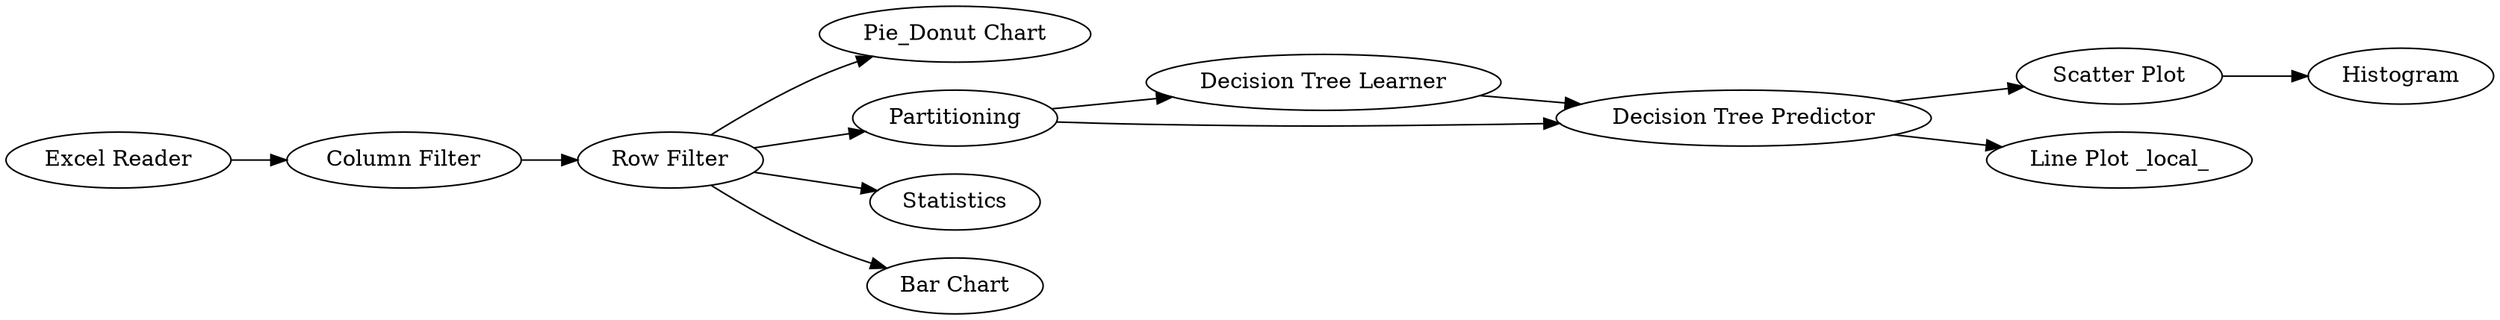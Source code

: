 digraph {
	245 -> 5
	246 -> 4
	245 -> 12
	11 -> 248
	4 -> 11
	12 -> 4
	12 -> 246
	1 -> 2
	245 -> 9
	245 -> 7
	2 -> 245
	4 -> 247
	245 [label="Row Filter"]
	5 [label="Pie_Donut Chart"]
	246 [label="Decision Tree Learner"]
	247 [label="Line Plot _local_"]
	248 [label=Histogram]
	1 [label="Excel Reader"]
	7 [label="Bar Chart"]
	9 [label=Statistics]
	11 [label="Scatter Plot"]
	4 [label="Decision Tree Predictor"]
	2 [label="Column Filter"]
	12 [label=Partitioning]
	rankdir=LR
}
